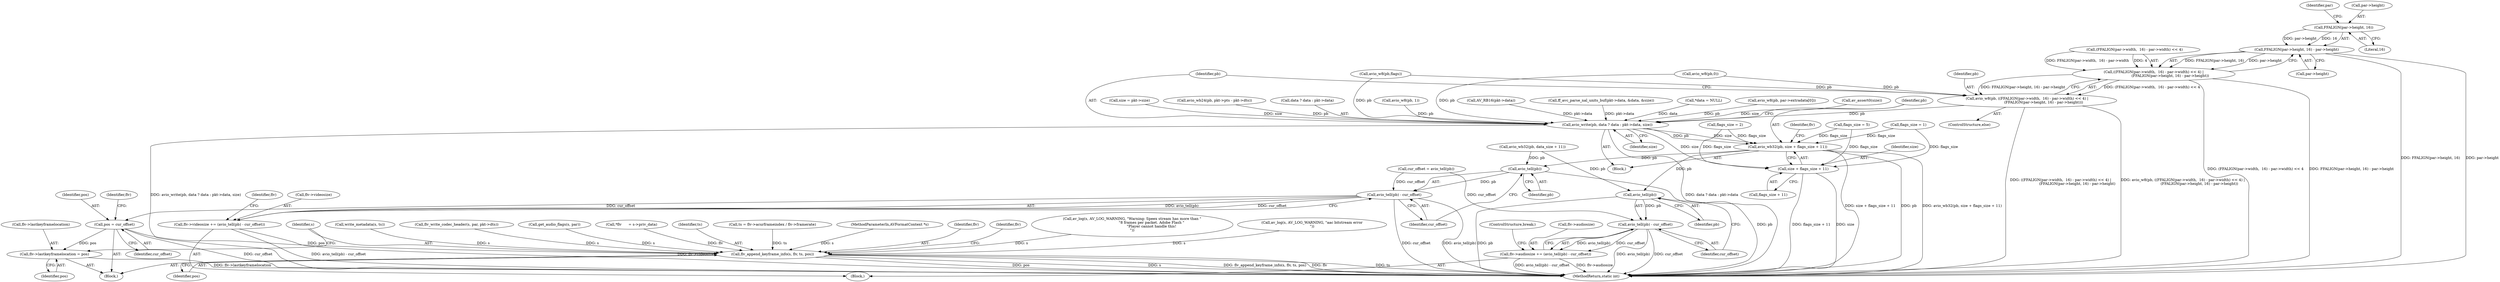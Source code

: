 digraph "0_FFmpeg_6b67d7f05918f7a1ee8fc6ff21355d7e8736aa10@pointer" {
"1000767" [label="(Call,FFALIGN(par->height, 16))"];
"1000766" [label="(Call,FFALIGN(par->height, 16) - par->height)"];
"1000754" [label="(Call,((FFALIGN(par->width,  16) - par->width) << 4) |\n                             (FFALIGN(par->height, 16) - par->height))"];
"1000752" [label="(Call,avio_w8(pb, ((FFALIGN(par->width,  16) - par->width) << 4) |\n                             (FFALIGN(par->height, 16) - par->height)))"];
"1000811" [label="(Call,avio_write(pb, data ? data : pkt->data, size))"];
"1000820" [label="(Call,avio_wb32(pb, size + flags_size + 11))"];
"1000864" [label="(Call,avio_tell(pb))"];
"1000863" [label="(Call,avio_tell(pb) - cur_offset)"];
"1000859" [label="(Call,flv->videosize += (avio_tell(pb) - cur_offset))"];
"1000896" [label="(Call,pos = cur_offset)"];
"1000910" [label="(Call,flv->lastkeyframelocation = pos)"];
"1000915" [label="(Call,flv_append_keyframe_info(s, flv, ts, pos))"];
"1000931" [label="(Call,avio_tell(pb))"];
"1000930" [label="(Call,avio_tell(pb) - cur_offset)"];
"1000926" [label="(Call,flv->audiosize += (avio_tell(pb) - cur_offset))"];
"1000822" [label="(Call,size + flags_size + 11)"];
"1000438" [label="(Call,av_assert0(size))"];
"1000869" [label="(Identifier,flv)"];
"1000884" [label="(Block,)"];
"1000812" [label="(Identifier,pb)"];
"1000556" [label="(Call,av_log(s, AV_LOG_WARNING, \"Warning: Speex stream has more than \"\n                                  \"8 frames per packet. Adobe Flash \"\n                                  \"Player cannot handle this!\n\"))"];
"1000165" [label="(Call,cur_offset = avio_tell(pb))"];
"1000933" [label="(Identifier,cur_offset)"];
"1000866" [label="(Identifier,cur_offset)"];
"1000820" [label="(Call,avio_wb32(pb, size + flags_size + 11))"];
"1000538" [label="(Call,av_log(s, AV_LOG_WARNING, \"aac bitstream error\n\"))"];
"1000771" [label="(Literal,16)"];
"1000772" [label="(Call,par->height)"];
"1000865" [label="(Identifier,pb)"];
"1000773" [label="(Identifier,par)"];
"1000911" [label="(Call,flv->lastkeyframelocation)"];
"1000950" [label="(MethodReturn,static int)"];
"1000916" [label="(Identifier,s)"];
"1000753" [label="(Identifier,pb)"];
"1000829" [label="(Identifier,flv)"];
"1000710" [label="(Block,)"];
"1000821" [label="(Identifier,pb)"];
"1000932" [label="(Identifier,pb)"];
"1000766" [label="(Call,FFALIGN(par->height, 16) - par->height)"];
"1000372" [label="(Call,write_metadata(s, ts))"];
"1000323" [label="(Call,flv_write_codec_header(s, par, pkt->dts))"];
"1000857" [label="(Block,)"];
"1000930" [label="(Call,avio_tell(pb) - cur_offset)"];
"1000915" [label="(Call,flv_append_keyframe_info(s, flv, ts, pos))"];
"1000767" [label="(Call,FFALIGN(par->height, 16))"];
"1000782" [label="(Call,avio_w8(pb, 1))"];
"1000715" [label="(Call,avio_w8(pb,flags))"];
"1000228" [label="(Call,flags_size = 5)"];
"1000768" [label="(Call,par->height)"];
"1000755" [label="(Call,(FFALIGN(par->width,  16) - par->width) << 4)"];
"1000513" [label="(Call,AV_RB16(pkt->data))"];
"1000486" [label="(Call,ff_avc_parse_nal_units_buf(pkt->data, &data, &size))"];
"1000910" [label="(Call,flv->lastkeyframelocation = pos)"];
"1000435" [label="(Call,get_audio_flags(s, par))"];
"1000824" [label="(Call,flags_size + 11)"];
"1000154" [label="(Call,*data = NULL)"];
"1000212" [label="(Call,flags_size = 2)"];
"1000811" [label="(Call,avio_write(pb, data ? data : pkt->data, size))"];
"1000744" [label="(Call,avio_w8(pb, par->extradata[0]))"];
"1000754" [label="(Call,((FFALIGN(par->width,  16) - par->width) << 4) |\n                             (FFALIGN(par->height, 16) - par->height))"];
"1000914" [label="(Identifier,pos)"];
"1000129" [label="(Call,*flv      = s->priv_data)"];
"1000918" [label="(Identifier,ts)"];
"1000863" [label="(Call,avio_tell(pb) - cur_offset)"];
"1000724" [label="(Call,avio_w8(pb,0))"];
"1000859" [label="(Call,flv->videosize += (avio_tell(pb) - cur_offset))"];
"1000926" [label="(Call,flv->audiosize += (avio_tell(pb) - cur_offset))"];
"1000751" [label="(ControlStructure,else)"];
"1000886" [label="(Call,ts = flv->acurframeindex / flv->framerate)"];
"1000897" [label="(Identifier,pos)"];
"1000148" [label="(Call,size = pkt->size)"];
"1000704" [label="(Call,avio_wb32(pb, data_size + 11))"];
"1000927" [label="(Call,flv->audiosize)"];
"1000898" [label="(Identifier,cur_offset)"];
"1000860" [label="(Call,flv->videosize)"];
"1000107" [label="(MethodParameterIn,AVFormatContext *s)"];
"1000802" [label="(Call,avio_wb24(pb, pkt->pts - pkt->dts))"];
"1000917" [label="(Identifier,flv)"];
"1000934" [label="(ControlStructure,break;)"];
"1000823" [label="(Identifier,size)"];
"1000901" [label="(Identifier,flv)"];
"1000896" [label="(Call,pos = cur_offset)"];
"1000752" [label="(Call,avio_w8(pb, ((FFALIGN(par->width,  16) - par->width) << 4) |\n                             (FFALIGN(par->height, 16) - par->height)))"];
"1000922" [label="(Identifier,flv)"];
"1000813" [label="(Call,data ? data : pkt->data)"];
"1000819" [label="(Identifier,size)"];
"1000822" [label="(Call,size + flags_size + 11)"];
"1000864" [label="(Call,avio_tell(pb))"];
"1000931" [label="(Call,avio_tell(pb))"];
"1000919" [label="(Identifier,pos)"];
"1000232" [label="(Call,flags_size = 1)"];
"1000767" -> "1000766"  [label="AST: "];
"1000767" -> "1000771"  [label="CFG: "];
"1000768" -> "1000767"  [label="AST: "];
"1000771" -> "1000767"  [label="AST: "];
"1000773" -> "1000767"  [label="CFG: "];
"1000767" -> "1000766"  [label="DDG: par->height"];
"1000767" -> "1000766"  [label="DDG: 16"];
"1000766" -> "1000754"  [label="AST: "];
"1000766" -> "1000772"  [label="CFG: "];
"1000772" -> "1000766"  [label="AST: "];
"1000754" -> "1000766"  [label="CFG: "];
"1000766" -> "1000950"  [label="DDG: FFALIGN(par->height, 16)"];
"1000766" -> "1000950"  [label="DDG: par->height"];
"1000766" -> "1000754"  [label="DDG: FFALIGN(par->height, 16)"];
"1000766" -> "1000754"  [label="DDG: par->height"];
"1000754" -> "1000752"  [label="AST: "];
"1000755" -> "1000754"  [label="AST: "];
"1000752" -> "1000754"  [label="CFG: "];
"1000754" -> "1000950"  [label="DDG: (FFALIGN(par->width,  16) - par->width) << 4"];
"1000754" -> "1000950"  [label="DDG: FFALIGN(par->height, 16) - par->height"];
"1000754" -> "1000752"  [label="DDG: (FFALIGN(par->width,  16) - par->width) << 4"];
"1000754" -> "1000752"  [label="DDG: FFALIGN(par->height, 16) - par->height"];
"1000755" -> "1000754"  [label="DDG: FFALIGN(par->width,  16) - par->width"];
"1000755" -> "1000754"  [label="DDG: 4"];
"1000752" -> "1000751"  [label="AST: "];
"1000753" -> "1000752"  [label="AST: "];
"1000812" -> "1000752"  [label="CFG: "];
"1000752" -> "1000950"  [label="DDG: ((FFALIGN(par->width,  16) - par->width) << 4) |\n                             (FFALIGN(par->height, 16) - par->height)"];
"1000752" -> "1000950"  [label="DDG: avio_w8(pb, ((FFALIGN(par->width,  16) - par->width) << 4) |\n                             (FFALIGN(par->height, 16) - par->height))"];
"1000715" -> "1000752"  [label="DDG: pb"];
"1000724" -> "1000752"  [label="DDG: pb"];
"1000752" -> "1000811"  [label="DDG: pb"];
"1000811" -> "1000710"  [label="AST: "];
"1000811" -> "1000819"  [label="CFG: "];
"1000812" -> "1000811"  [label="AST: "];
"1000813" -> "1000811"  [label="AST: "];
"1000819" -> "1000811"  [label="AST: "];
"1000821" -> "1000811"  [label="CFG: "];
"1000811" -> "1000950"  [label="DDG: data ? data : pkt->data"];
"1000811" -> "1000950"  [label="DDG: avio_write(pb, data ? data : pkt->data, size)"];
"1000715" -> "1000811"  [label="DDG: pb"];
"1000802" -> "1000811"  [label="DDG: pb"];
"1000782" -> "1000811"  [label="DDG: pb"];
"1000724" -> "1000811"  [label="DDG: pb"];
"1000744" -> "1000811"  [label="DDG: pb"];
"1000154" -> "1000811"  [label="DDG: data"];
"1000513" -> "1000811"  [label="DDG: pkt->data"];
"1000486" -> "1000811"  [label="DDG: pkt->data"];
"1000148" -> "1000811"  [label="DDG: size"];
"1000438" -> "1000811"  [label="DDG: size"];
"1000811" -> "1000820"  [label="DDG: pb"];
"1000811" -> "1000820"  [label="DDG: size"];
"1000811" -> "1000822"  [label="DDG: size"];
"1000820" -> "1000710"  [label="AST: "];
"1000820" -> "1000822"  [label="CFG: "];
"1000821" -> "1000820"  [label="AST: "];
"1000822" -> "1000820"  [label="AST: "];
"1000829" -> "1000820"  [label="CFG: "];
"1000820" -> "1000950"  [label="DDG: avio_wb32(pb, size + flags_size + 11)"];
"1000820" -> "1000950"  [label="DDG: size + flags_size + 11"];
"1000820" -> "1000950"  [label="DDG: pb"];
"1000232" -> "1000820"  [label="DDG: flags_size"];
"1000228" -> "1000820"  [label="DDG: flags_size"];
"1000212" -> "1000820"  [label="DDG: flags_size"];
"1000820" -> "1000864"  [label="DDG: pb"];
"1000820" -> "1000931"  [label="DDG: pb"];
"1000864" -> "1000863"  [label="AST: "];
"1000864" -> "1000865"  [label="CFG: "];
"1000865" -> "1000864"  [label="AST: "];
"1000866" -> "1000864"  [label="CFG: "];
"1000864" -> "1000950"  [label="DDG: pb"];
"1000864" -> "1000863"  [label="DDG: pb"];
"1000704" -> "1000864"  [label="DDG: pb"];
"1000863" -> "1000859"  [label="AST: "];
"1000863" -> "1000866"  [label="CFG: "];
"1000866" -> "1000863"  [label="AST: "];
"1000859" -> "1000863"  [label="CFG: "];
"1000863" -> "1000950"  [label="DDG: cur_offset"];
"1000863" -> "1000950"  [label="DDG: avio_tell(pb)"];
"1000863" -> "1000859"  [label="DDG: avio_tell(pb)"];
"1000863" -> "1000859"  [label="DDG: cur_offset"];
"1000165" -> "1000863"  [label="DDG: cur_offset"];
"1000863" -> "1000896"  [label="DDG: cur_offset"];
"1000859" -> "1000857"  [label="AST: "];
"1000860" -> "1000859"  [label="AST: "];
"1000869" -> "1000859"  [label="CFG: "];
"1000859" -> "1000950"  [label="DDG: flv->videosize"];
"1000859" -> "1000950"  [label="DDG: avio_tell(pb) - cur_offset"];
"1000896" -> "1000884"  [label="AST: "];
"1000896" -> "1000898"  [label="CFG: "];
"1000897" -> "1000896"  [label="AST: "];
"1000898" -> "1000896"  [label="AST: "];
"1000901" -> "1000896"  [label="CFG: "];
"1000896" -> "1000950"  [label="DDG: cur_offset"];
"1000896" -> "1000910"  [label="DDG: pos"];
"1000896" -> "1000915"  [label="DDG: pos"];
"1000910" -> "1000884"  [label="AST: "];
"1000910" -> "1000914"  [label="CFG: "];
"1000911" -> "1000910"  [label="AST: "];
"1000914" -> "1000910"  [label="AST: "];
"1000916" -> "1000910"  [label="CFG: "];
"1000910" -> "1000950"  [label="DDG: flv->lastkeyframelocation"];
"1000915" -> "1000884"  [label="AST: "];
"1000915" -> "1000919"  [label="CFG: "];
"1000916" -> "1000915"  [label="AST: "];
"1000917" -> "1000915"  [label="AST: "];
"1000918" -> "1000915"  [label="AST: "];
"1000919" -> "1000915"  [label="AST: "];
"1000922" -> "1000915"  [label="CFG: "];
"1000915" -> "1000950"  [label="DDG: ts"];
"1000915" -> "1000950"  [label="DDG: pos"];
"1000915" -> "1000950"  [label="DDG: s"];
"1000915" -> "1000950"  [label="DDG: flv_append_keyframe_info(s, flv, ts, pos)"];
"1000915" -> "1000950"  [label="DDG: flv"];
"1000435" -> "1000915"  [label="DDG: s"];
"1000556" -> "1000915"  [label="DDG: s"];
"1000372" -> "1000915"  [label="DDG: s"];
"1000323" -> "1000915"  [label="DDG: s"];
"1000538" -> "1000915"  [label="DDG: s"];
"1000107" -> "1000915"  [label="DDG: s"];
"1000129" -> "1000915"  [label="DDG: flv"];
"1000886" -> "1000915"  [label="DDG: ts"];
"1000931" -> "1000930"  [label="AST: "];
"1000931" -> "1000932"  [label="CFG: "];
"1000932" -> "1000931"  [label="AST: "];
"1000933" -> "1000931"  [label="CFG: "];
"1000931" -> "1000950"  [label="DDG: pb"];
"1000931" -> "1000930"  [label="DDG: pb"];
"1000704" -> "1000931"  [label="DDG: pb"];
"1000930" -> "1000926"  [label="AST: "];
"1000930" -> "1000933"  [label="CFG: "];
"1000933" -> "1000930"  [label="AST: "];
"1000926" -> "1000930"  [label="CFG: "];
"1000930" -> "1000950"  [label="DDG: cur_offset"];
"1000930" -> "1000950"  [label="DDG: avio_tell(pb)"];
"1000930" -> "1000926"  [label="DDG: avio_tell(pb)"];
"1000930" -> "1000926"  [label="DDG: cur_offset"];
"1000165" -> "1000930"  [label="DDG: cur_offset"];
"1000926" -> "1000857"  [label="AST: "];
"1000927" -> "1000926"  [label="AST: "];
"1000934" -> "1000926"  [label="CFG: "];
"1000926" -> "1000950"  [label="DDG: flv->audiosize"];
"1000926" -> "1000950"  [label="DDG: avio_tell(pb) - cur_offset"];
"1000822" -> "1000824"  [label="CFG: "];
"1000823" -> "1000822"  [label="AST: "];
"1000824" -> "1000822"  [label="AST: "];
"1000822" -> "1000950"  [label="DDG: flags_size + 11"];
"1000822" -> "1000950"  [label="DDG: size"];
"1000232" -> "1000822"  [label="DDG: flags_size"];
"1000228" -> "1000822"  [label="DDG: flags_size"];
"1000212" -> "1000822"  [label="DDG: flags_size"];
}
